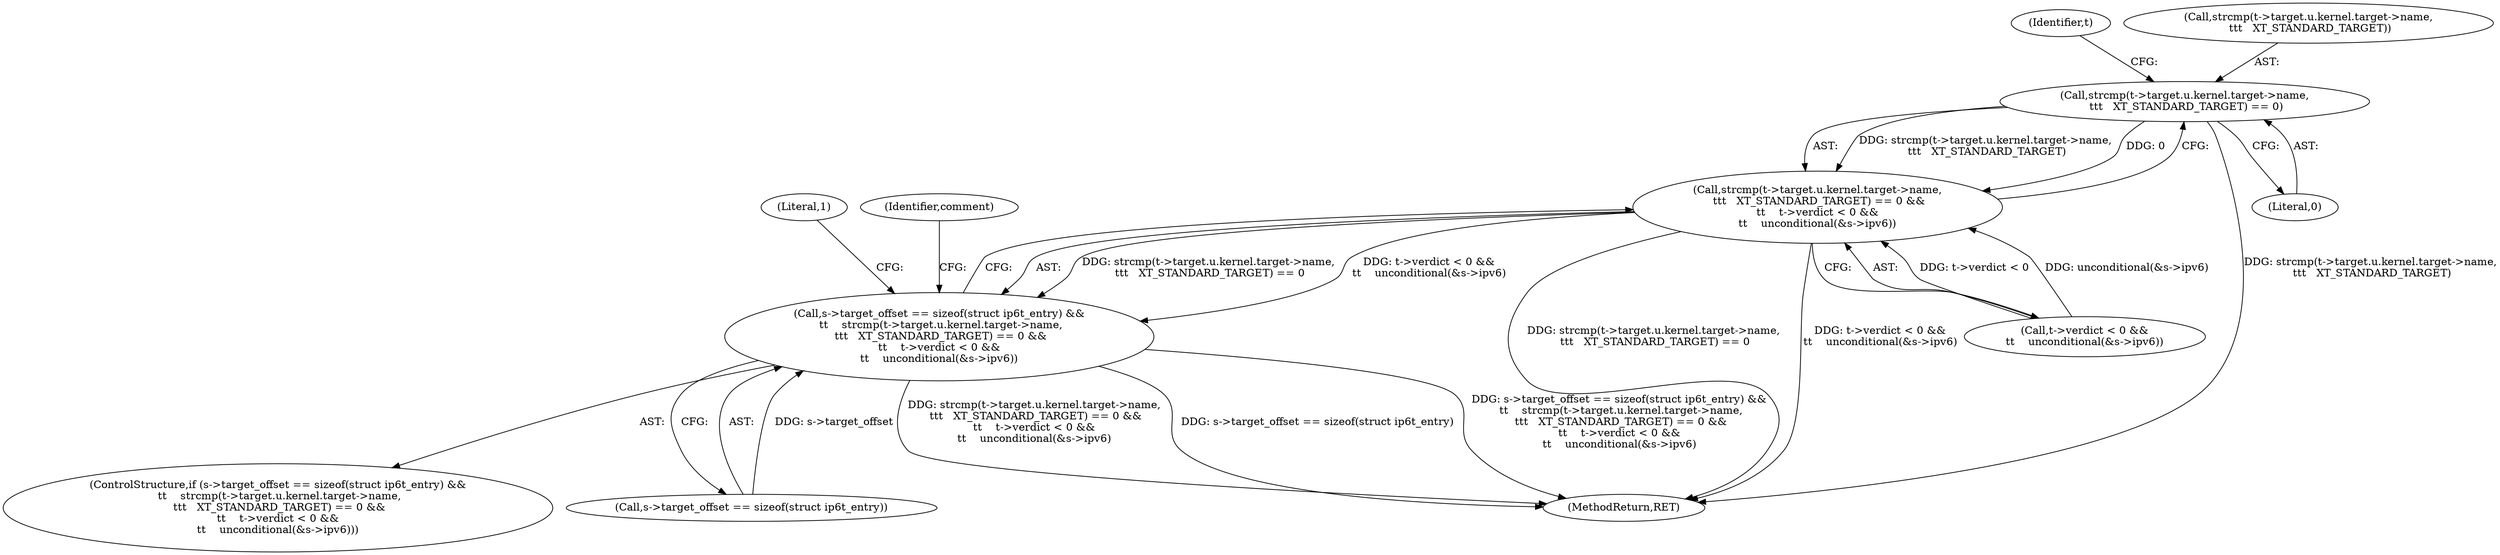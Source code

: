 digraph "1_linux_54d83fc74aa9ec72794373cb47432c5f7fb1a309_10@API" {
"1000164" [label="(Call,strcmp(t->target.u.kernel.target->name,\n \t\t\t   XT_STANDARD_TARGET) == 0)"];
"1000163" [label="(Call,strcmp(t->target.u.kernel.target->name,\n \t\t\t   XT_STANDARD_TARGET) == 0 &&\n\t\t    t->verdict < 0 &&\n\t\t    unconditional(&s->ipv6))"];
"1000156" [label="(Call,s->target_offset == sizeof(struct ip6t_entry) &&\n \t\t    strcmp(t->target.u.kernel.target->name,\n \t\t\t   XT_STANDARD_TARGET) == 0 &&\n\t\t    t->verdict < 0 &&\n\t\t    unconditional(&s->ipv6))"];
"1000155" [label="(ControlStructure,if (s->target_offset == sizeof(struct ip6t_entry) &&\n \t\t    strcmp(t->target.u.kernel.target->name,\n \t\t\t   XT_STANDARD_TARGET) == 0 &&\n\t\t    t->verdict < 0 &&\n\t\t    unconditional(&s->ipv6)))"];
"1000213" [label="(MethodReturn,RET)"];
"1000156" [label="(Call,s->target_offset == sizeof(struct ip6t_entry) &&\n \t\t    strcmp(t->target.u.kernel.target->name,\n \t\t\t   XT_STANDARD_TARGET) == 0 &&\n\t\t    t->verdict < 0 &&\n\t\t    unconditional(&s->ipv6))"];
"1000179" [label="(Call,t->verdict < 0 &&\n\t\t    unconditional(&s->ipv6))"];
"1000206" [label="(Literal,1)"];
"1000164" [label="(Call,strcmp(t->target.u.kernel.target->name,\n \t\t\t   XT_STANDARD_TARGET) == 0)"];
"1000157" [label="(Call,s->target_offset == sizeof(struct ip6t_entry))"];
"1000193" [label="(Identifier,comment)"];
"1000182" [label="(Identifier,t)"];
"1000163" [label="(Call,strcmp(t->target.u.kernel.target->name,\n \t\t\t   XT_STANDARD_TARGET) == 0 &&\n\t\t    t->verdict < 0 &&\n\t\t    unconditional(&s->ipv6))"];
"1000165" [label="(Call,strcmp(t->target.u.kernel.target->name,\n \t\t\t   XT_STANDARD_TARGET))"];
"1000178" [label="(Literal,0)"];
"1000164" -> "1000163"  [label="AST: "];
"1000164" -> "1000178"  [label="CFG: "];
"1000165" -> "1000164"  [label="AST: "];
"1000178" -> "1000164"  [label="AST: "];
"1000182" -> "1000164"  [label="CFG: "];
"1000163" -> "1000164"  [label="CFG: "];
"1000164" -> "1000213"  [label="DDG: strcmp(t->target.u.kernel.target->name,\n \t\t\t   XT_STANDARD_TARGET)"];
"1000164" -> "1000163"  [label="DDG: strcmp(t->target.u.kernel.target->name,\n \t\t\t   XT_STANDARD_TARGET)"];
"1000164" -> "1000163"  [label="DDG: 0"];
"1000163" -> "1000156"  [label="AST: "];
"1000163" -> "1000179"  [label="CFG: "];
"1000179" -> "1000163"  [label="AST: "];
"1000156" -> "1000163"  [label="CFG: "];
"1000163" -> "1000213"  [label="DDG: strcmp(t->target.u.kernel.target->name,\n \t\t\t   XT_STANDARD_TARGET) == 0"];
"1000163" -> "1000213"  [label="DDG: t->verdict < 0 &&\n\t\t    unconditional(&s->ipv6)"];
"1000163" -> "1000156"  [label="DDG: strcmp(t->target.u.kernel.target->name,\n \t\t\t   XT_STANDARD_TARGET) == 0"];
"1000163" -> "1000156"  [label="DDG: t->verdict < 0 &&\n\t\t    unconditional(&s->ipv6)"];
"1000179" -> "1000163"  [label="DDG: t->verdict < 0"];
"1000179" -> "1000163"  [label="DDG: unconditional(&s->ipv6)"];
"1000156" -> "1000155"  [label="AST: "];
"1000156" -> "1000157"  [label="CFG: "];
"1000157" -> "1000156"  [label="AST: "];
"1000193" -> "1000156"  [label="CFG: "];
"1000206" -> "1000156"  [label="CFG: "];
"1000156" -> "1000213"  [label="DDG: s->target_offset == sizeof(struct ip6t_entry)"];
"1000156" -> "1000213"  [label="DDG: s->target_offset == sizeof(struct ip6t_entry) &&\n \t\t    strcmp(t->target.u.kernel.target->name,\n \t\t\t   XT_STANDARD_TARGET) == 0 &&\n\t\t    t->verdict < 0 &&\n\t\t    unconditional(&s->ipv6)"];
"1000156" -> "1000213"  [label="DDG: strcmp(t->target.u.kernel.target->name,\n \t\t\t   XT_STANDARD_TARGET) == 0 &&\n\t\t    t->verdict < 0 &&\n\t\t    unconditional(&s->ipv6)"];
"1000157" -> "1000156"  [label="DDG: s->target_offset"];
}
